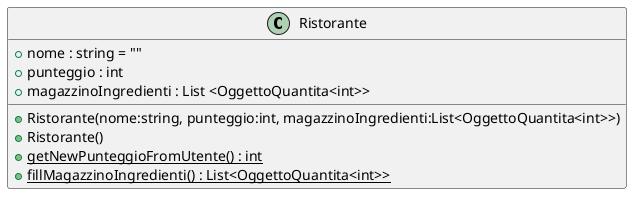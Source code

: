 @startuml
class Ristorante {
    + nome : string = ""
    + punteggio : int
    + magazzinoIngredienti : List <OggettoQuantita<int>>
    + Ristorante(nome:string, punteggio:int, magazzinoIngredienti:List<OggettoQuantita<int>>)
    + Ristorante()
    + {static} getNewPunteggioFromUtente() : int
    + {static} fillMagazzinoIngredienti() : List<OggettoQuantita<int>>
}
@enduml
